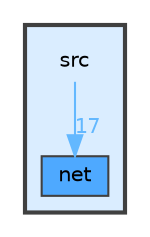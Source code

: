 digraph "/home/joshuam/Dropbox/Projects/little-hell/engine/src"
{
 // LATEX_PDF_SIZE
  bgcolor="transparent";
  edge [fontname=Helvetica,fontsize=10,labelfontname=Helvetica,labelfontsize=10];
  node [fontname=Helvetica,fontsize=10,shape=box,height=0.2,width=0.4];
  compound=true
  subgraph clusterdir_68267d1309a1af8e8297ef4c3efbcdba {
    graph [ bgcolor="#daedff", pencolor="grey25", label="", fontname=Helvetica,fontsize=10 style="filled,bold", URL="dir_68267d1309a1af8e8297ef4c3efbcdba.html",tooltip=""]
    dir_68267d1309a1af8e8297ef4c3efbcdba [shape=plaintext, label="src"];
  dir_c72b25b75abe208498b36a3e44a3726c [label="net", fillcolor="#4ea9ff", color="grey25", style="filled", URL="dir_c72b25b75abe208498b36a3e44a3726c.html",tooltip=""];
  }
  dir_68267d1309a1af8e8297ef4c3efbcdba->dir_c72b25b75abe208498b36a3e44a3726c [headlabel="17", labeldistance=1.5 headhref="dir_000001_000000.html" color="steelblue1" fontcolor="steelblue1"];
}
